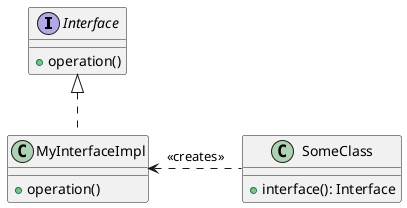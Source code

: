 @startuml factory-method

interface Interface {
	+operation()
}

class SomeClass {
	+interface(): Interface
}

class MyInterfaceImpl implements Interface {
	+operation()
}

SomeClass ..left..> MyInterfaceImpl : "<<creates>>"

@enduml